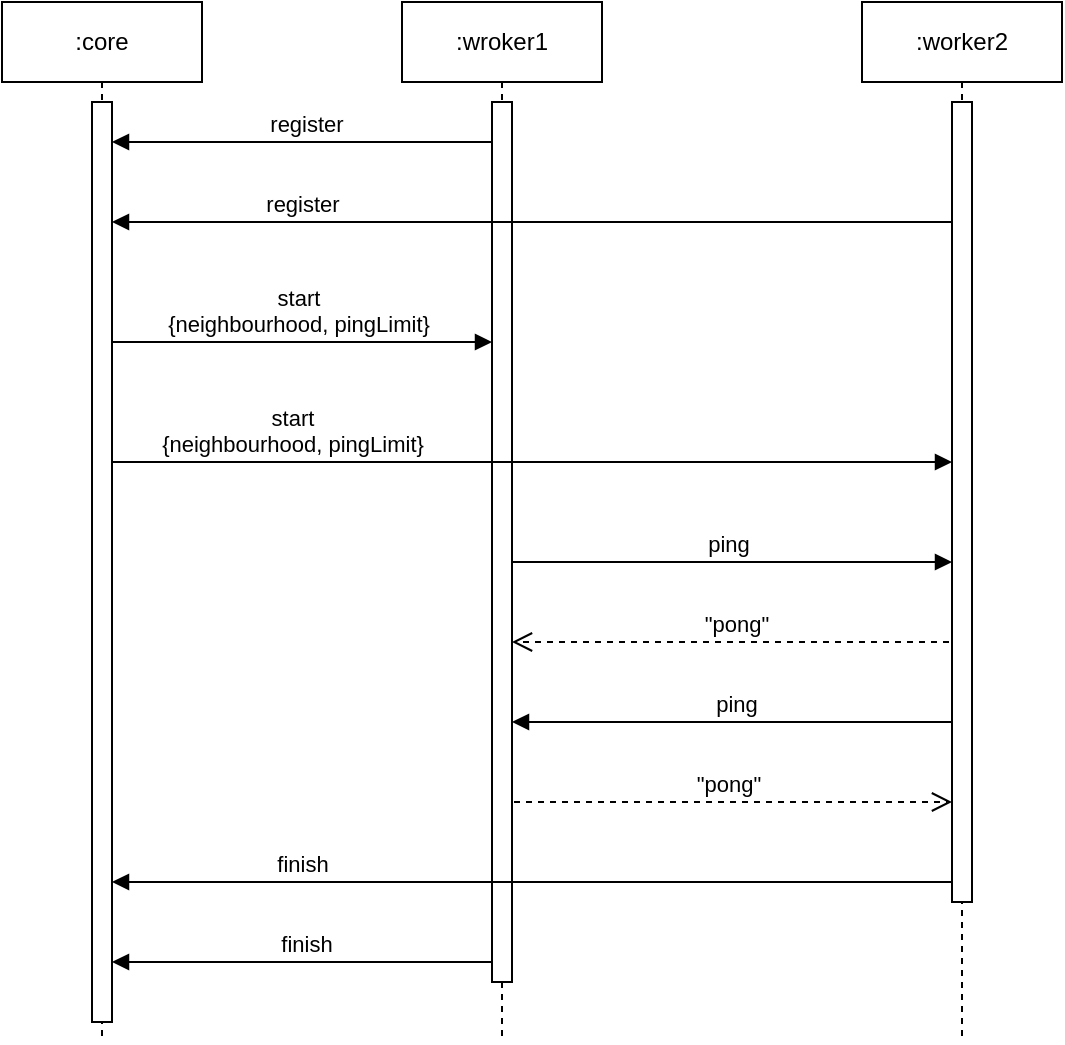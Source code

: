 <mxfile version="14.8.0" type="device"><diagram id="CUXn0AWk96tvZy98w0pM" name="Page-1"><mxGraphModel dx="1038" dy="577" grid="1" gridSize="10" guides="1" tooltips="1" connect="1" arrows="1" fold="1" page="1" pageScale="1" pageWidth="850" pageHeight="1100" math="0" shadow="0"><root><mxCell id="0"/><mxCell id="1" parent="0"/><mxCell id="BlsejcJY0u34wmm0Oyfb-1" value=":core" style="shape=umlLifeline;perimeter=lifelinePerimeter;whiteSpace=wrap;html=1;container=1;collapsible=0;recursiveResize=0;outlineConnect=0;" vertex="1" parent="1"><mxGeometry x="120" y="80" width="100" height="520" as="geometry"/></mxCell><mxCell id="BlsejcJY0u34wmm0Oyfb-3" value=":worker2" style="shape=umlLifeline;perimeter=lifelinePerimeter;whiteSpace=wrap;html=1;container=1;collapsible=0;recursiveResize=0;outlineConnect=0;" vertex="1" parent="1"><mxGeometry x="550" y="80" width="100" height="520" as="geometry"/></mxCell><mxCell id="BlsejcJY0u34wmm0Oyfb-4" value="&lt;div&gt;:wroker1&lt;/div&gt;" style="shape=umlLifeline;perimeter=lifelinePerimeter;whiteSpace=wrap;html=1;container=1;collapsible=0;recursiveResize=0;outlineConnect=0;" vertex="1" parent="1"><mxGeometry x="320" y="80" width="100" height="520" as="geometry"/></mxCell><mxCell id="BlsejcJY0u34wmm0Oyfb-8" value="register" style="html=1;verticalAlign=bottom;endArrow=block;" edge="1" parent="1" source="BlsejcJY0u34wmm0Oyfb-4" target="BlsejcJY0u34wmm0Oyfb-7"><mxGeometry width="80" relative="1" as="geometry"><mxPoint x="380" y="300" as="sourcePoint"/><mxPoint x="460" y="300" as="targetPoint"/><Array as="points"><mxPoint x="240" y="150"/></Array></mxGeometry></mxCell><mxCell id="BlsejcJY0u34wmm0Oyfb-10" value="&lt;div&gt;start&lt;/div&gt;&lt;div&gt;{neighbourhood, pingLimit}&lt;br&gt;&lt;/div&gt;" style="html=1;verticalAlign=bottom;endArrow=block;" edge="1" parent="1" source="BlsejcJY0u34wmm0Oyfb-1" target="BlsejcJY0u34wmm0Oyfb-6"><mxGeometry width="80" relative="1" as="geometry"><mxPoint x="380" y="300" as="sourcePoint"/><mxPoint x="460" y="300" as="targetPoint"/><Array as="points"><mxPoint x="290" y="250"/></Array></mxGeometry></mxCell><mxCell id="BlsejcJY0u34wmm0Oyfb-12" value="ping" style="html=1;verticalAlign=bottom;endArrow=block;" edge="1" parent="1" source="BlsejcJY0u34wmm0Oyfb-4" target="BlsejcJY0u34wmm0Oyfb-5"><mxGeometry width="80" relative="1" as="geometry"><mxPoint x="380" y="300" as="sourcePoint"/><mxPoint x="460" y="300" as="targetPoint"/><Array as="points"><mxPoint x="510" y="360"/></Array></mxGeometry></mxCell><mxCell id="BlsejcJY0u34wmm0Oyfb-13" value="&quot;pong&quot;" style="html=1;verticalAlign=bottom;endArrow=open;dashed=1;endSize=8;" edge="1" parent="1" source="BlsejcJY0u34wmm0Oyfb-3" target="BlsejcJY0u34wmm0Oyfb-6"><mxGeometry relative="1" as="geometry"><mxPoint x="460" y="300" as="sourcePoint"/><mxPoint x="380" y="300" as="targetPoint"/><Array as="points"><mxPoint x="420" y="400"/></Array></mxGeometry></mxCell><mxCell id="BlsejcJY0u34wmm0Oyfb-14" value="ping" style="html=1;verticalAlign=bottom;endArrow=block;" edge="1" parent="1" source="BlsejcJY0u34wmm0Oyfb-3" target="BlsejcJY0u34wmm0Oyfb-6"><mxGeometry width="80" relative="1" as="geometry"><mxPoint x="379.5" y="370" as="sourcePoint"/><mxPoint x="605" y="370" as="targetPoint"/><Array as="points"><mxPoint x="520" y="440"/><mxPoint x="460" y="440"/></Array></mxGeometry></mxCell><mxCell id="BlsejcJY0u34wmm0Oyfb-15" value="&quot;pong&quot;" style="html=1;verticalAlign=bottom;endArrow=open;dashed=1;endSize=8;" edge="1" parent="1" source="BlsejcJY0u34wmm0Oyfb-4" target="BlsejcJY0u34wmm0Oyfb-5"><mxGeometry relative="1" as="geometry"><mxPoint x="609.5" y="410" as="sourcePoint"/><mxPoint x="385" y="410" as="targetPoint"/><Array as="points"><mxPoint x="420" y="480"/></Array></mxGeometry></mxCell><mxCell id="BlsejcJY0u34wmm0Oyfb-17" value="finish" style="html=1;verticalAlign=bottom;endArrow=block;" edge="1" parent="1" source="BlsejcJY0u34wmm0Oyfb-4" target="BlsejcJY0u34wmm0Oyfb-7"><mxGeometry width="80" relative="1" as="geometry"><mxPoint x="380" y="420" as="sourcePoint"/><mxPoint x="460" y="420" as="targetPoint"/><Array as="points"><mxPoint x="250" y="560"/></Array></mxGeometry></mxCell><mxCell id="BlsejcJY0u34wmm0Oyfb-6" value="" style="html=1;points=[];perimeter=orthogonalPerimeter;" vertex="1" parent="1"><mxGeometry x="365" y="130" width="10" height="440" as="geometry"/></mxCell><mxCell id="BlsejcJY0u34wmm0Oyfb-11" value="&lt;div&gt;start&lt;/div&gt;&lt;div&gt;{neighbourhood, pingLimit}&lt;br&gt;&lt;/div&gt;" style="html=1;verticalAlign=bottom;endArrow=block;" edge="1" parent="1" source="BlsejcJY0u34wmm0Oyfb-1" target="BlsejcJY0u34wmm0Oyfb-5"><mxGeometry x="-0.552" width="80" relative="1" as="geometry"><mxPoint x="250" y="340" as="sourcePoint"/><mxPoint x="405.5" y="290" as="targetPoint"/><Array as="points"><mxPoint x="510" y="310"/></Array><mxPoint as="offset"/></mxGeometry></mxCell><mxCell id="BlsejcJY0u34wmm0Oyfb-9" value="register" style="html=1;verticalAlign=bottom;endArrow=block;" edge="1" parent="1" source="BlsejcJY0u34wmm0Oyfb-3" target="BlsejcJY0u34wmm0Oyfb-7"><mxGeometry x="0.552" width="80" relative="1" as="geometry"><mxPoint x="375" y="270" as="sourcePoint"/><mxPoint x="180.5" y="270" as="targetPoint"/><Array as="points"><mxPoint x="310" y="190"/></Array><mxPoint as="offset"/></mxGeometry></mxCell><mxCell id="BlsejcJY0u34wmm0Oyfb-7" value="" style="html=1;points=[];perimeter=orthogonalPerimeter;" vertex="1" parent="1"><mxGeometry x="165" y="130" width="10" height="460" as="geometry"/></mxCell><mxCell id="BlsejcJY0u34wmm0Oyfb-16" value="&lt;div&gt;finish&lt;/div&gt;" style="html=1;verticalAlign=bottom;endArrow=block;" edge="1" parent="1" source="BlsejcJY0u34wmm0Oyfb-3" target="BlsejcJY0u34wmm0Oyfb-7"><mxGeometry x="0.552" width="80" relative="1" as="geometry"><mxPoint x="380" y="420" as="sourcePoint"/><mxPoint x="460" y="420" as="targetPoint"/><Array as="points"><mxPoint x="260" y="520"/></Array><mxPoint as="offset"/></mxGeometry></mxCell><mxCell id="BlsejcJY0u34wmm0Oyfb-5" value="" style="html=1;points=[];perimeter=orthogonalPerimeter;" vertex="1" parent="1"><mxGeometry x="595" y="130" width="10" height="400" as="geometry"/></mxCell></root></mxGraphModel></diagram></mxfile>